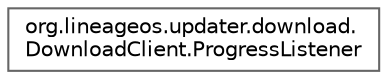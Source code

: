 digraph "Graphical Class Hierarchy"
{
 // LATEX_PDF_SIZE
  bgcolor="transparent";
  edge [fontname=Helvetica,fontsize=10,labelfontname=Helvetica,labelfontsize=10];
  node [fontname=Helvetica,fontsize=10,shape=box,height=0.2,width=0.4];
  rankdir="LR";
  Node0 [label="org.lineageos.updater.download.\lDownloadClient.ProgressListener",height=0.2,width=0.4,color="grey40", fillcolor="white", style="filled",URL="$interfaceorg_1_1lineageos_1_1updater_1_1download_1_1_download_client_1_1_progress_listener.html",tooltip=" "];
}
